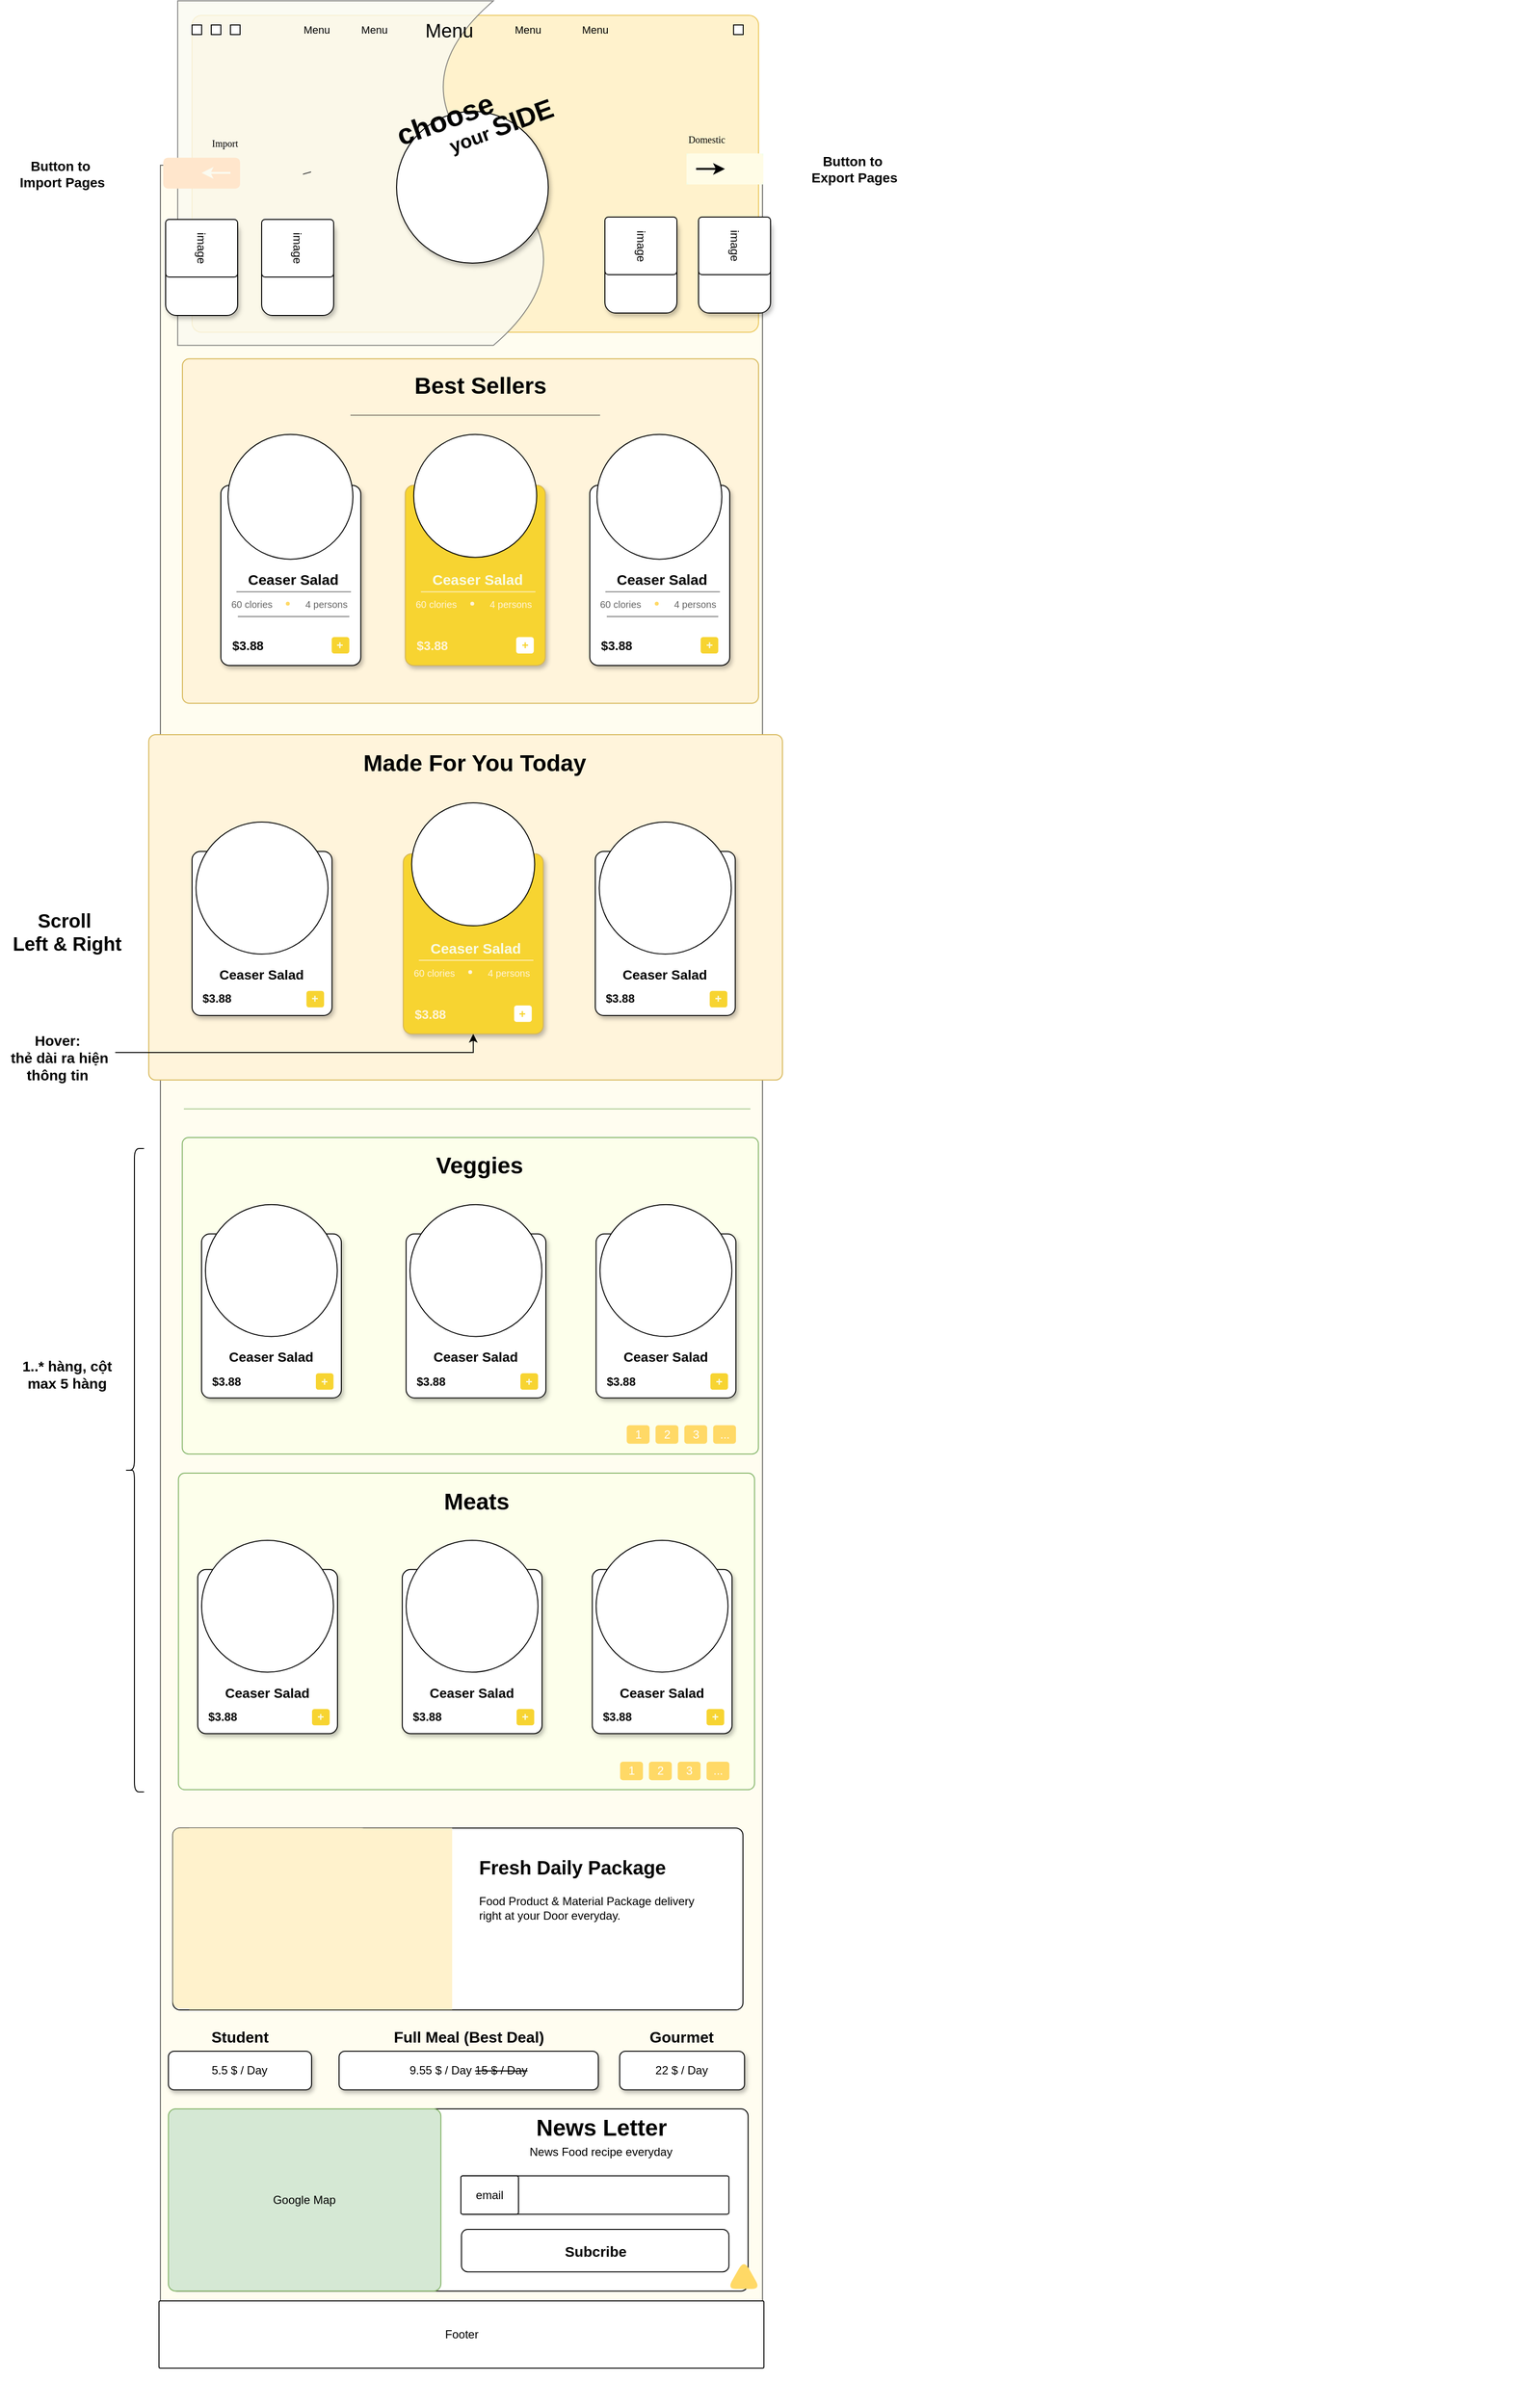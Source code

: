 <mxfile version="22.1.4" type="github">
  <diagram name="Page-1" id="lZ41zR5HjP0TfRQfjL5y">
    <mxGraphModel dx="2294" dy="1262" grid="1" gridSize="10" guides="1" tooltips="1" connect="1" arrows="1" fold="1" page="1" pageScale="1" pageWidth="3300" pageHeight="4681" math="0" shadow="0">
      <root>
        <mxCell id="0" />
        <mxCell id="1" parent="0" />
        <mxCell id="ICvIBJ2ppwg0zYVXPCJr-219" value="" style="group;fillColor=default;fontSize=16;" vertex="1" connectable="0" parent="1">
          <mxGeometry x="222.5" y="40" width="1420.52" height="2500" as="geometry" />
        </mxCell>
        <mxCell id="ICvIBJ2ppwg0zYVXPCJr-346" value="" style="group" vertex="1" connectable="0" parent="ICvIBJ2ppwg0zYVXPCJr-219">
          <mxGeometry x="-13.35" y="19.71" width="1433.87" height="2450" as="geometry" />
        </mxCell>
        <mxCell id="ICvIBJ2ppwg0zYVXPCJr-3" value="" style="rounded=0;whiteSpace=wrap;html=1;rotation=90;fillColor=#FFFCE6;movable=1;resizable=1;rotatable=1;deletable=1;editable=1;locked=0;connectable=1;opacity=60;" vertex="1" parent="ICvIBJ2ppwg0zYVXPCJr-346">
          <mxGeometry x="-790.97" y="945.22" width="2224.84" height="627.08" as="geometry" />
        </mxCell>
        <mxCell id="ICvIBJ2ppwg0zYVXPCJr-373" value="" style="group" vertex="1" connectable="0" parent="ICvIBJ2ppwg0zYVXPCJr-346">
          <mxGeometry x="486.22" y="1388.359" width="113.78" height="19.265" as="geometry" />
        </mxCell>
        <mxCell id="ICvIBJ2ppwg0zYVXPCJr-383" value="" style="group" vertex="1" connectable="0" parent="ICvIBJ2ppwg0zYVXPCJr-346">
          <mxGeometry x="16.22" y="1468.385" width="610.47" height="369.521" as="geometry" />
        </mxCell>
        <mxCell id="ICvIBJ2ppwg0zYVXPCJr-345" value="" style="group" vertex="1" connectable="0" parent="ICvIBJ2ppwg0zYVXPCJr-383">
          <mxGeometry width="610.47" height="369.521" as="geometry" />
        </mxCell>
        <mxCell id="ICvIBJ2ppwg0zYVXPCJr-361" value="" style="group" vertex="1" connectable="0" parent="ICvIBJ2ppwg0zYVXPCJr-345">
          <mxGeometry x="10.47" width="600" height="369.521" as="geometry" />
        </mxCell>
        <mxCell id="ICvIBJ2ppwg0zYVXPCJr-362" value="" style="group" vertex="1" connectable="0" parent="ICvIBJ2ppwg0zYVXPCJr-361">
          <mxGeometry width="600" height="369.521" as="geometry" />
        </mxCell>
        <mxCell id="ICvIBJ2ppwg0zYVXPCJr-319" value="" style="rounded=1;whiteSpace=wrap;html=1;arcSize=2;fillColor=#FDFFEB;strokeColor=#82b366;movable=1;resizable=1;rotatable=1;deletable=1;editable=1;locked=0;connectable=1;" vertex="1" parent="ICvIBJ2ppwg0zYVXPCJr-362">
          <mxGeometry y="39.948" width="600" height="329.572" as="geometry" />
        </mxCell>
        <mxCell id="ICvIBJ2ppwg0zYVXPCJr-322" value="" style="group" vertex="1" connectable="0" parent="ICvIBJ2ppwg0zYVXPCJr-362">
          <mxGeometry x="19.995" y="109.857" width="556.66" height="201.234" as="geometry" />
        </mxCell>
        <mxCell id="ICvIBJ2ppwg0zYVXPCJr-323" value="" style="group" vertex="1" connectable="0" parent="ICvIBJ2ppwg0zYVXPCJr-322">
          <mxGeometry x="213.02" width="145.76" height="201.234" as="geometry" />
        </mxCell>
        <mxCell id="ICvIBJ2ppwg0zYVXPCJr-324" value="" style="group" vertex="1" connectable="0" parent="ICvIBJ2ppwg0zYVXPCJr-323">
          <mxGeometry width="145.76" height="201.234" as="geometry" />
        </mxCell>
        <mxCell id="ICvIBJ2ppwg0zYVXPCJr-325" value="" style="rounded=1;whiteSpace=wrap;html=1;rotation=90;arcSize=6;shadow=1;" vertex="1" parent="ICvIBJ2ppwg0zYVXPCJr-324">
          <mxGeometry x="-12.565" y="43.114" width="170.89" height="145.571" as="geometry" />
        </mxCell>
        <mxCell id="ICvIBJ2ppwg0zYVXPCJr-326" value="&lt;div style=&quot;font-size: 14px;&quot;&gt;Ceaser Salad&lt;br style=&quot;font-size: 14px;&quot;&gt;&lt;/div&gt;" style="text;html=1;strokeColor=none;fillColor=none;align=center;verticalAlign=middle;whiteSpace=wrap;rounded=0;fontSize=14;fontStyle=1" vertex="1" parent="ICvIBJ2ppwg0zYVXPCJr-324">
          <mxGeometry x="13.221" y="145.747" width="119.325" height="25.63" as="geometry" />
        </mxCell>
        <mxCell id="ICvIBJ2ppwg0zYVXPCJr-327" value="$3.88" style="text;html=1;strokeColor=none;fillColor=none;align=left;verticalAlign=middle;whiteSpace=wrap;rounded=0;fontSize=12;fontStyle=1" vertex="1" parent="ICvIBJ2ppwg0zYVXPCJr-324">
          <mxGeometry x="8.785" y="171.378" width="39.27" height="25.627" as="geometry" />
        </mxCell>
        <mxCell id="ICvIBJ2ppwg0zYVXPCJr-328" value="&lt;b style=&quot;font-size: 12px;&quot;&gt;+&lt;/b&gt;" style="rounded=1;whiteSpace=wrap;html=1;fontColor=#F9FBE7;fillColor=#F7D431;verticalAlign=middle;fontSize=12;strokeColor=none;" vertex="1" parent="ICvIBJ2ppwg0zYVXPCJr-324">
          <mxGeometry x="119.152" y="175.649" width="18.352" height="17.086" as="geometry" />
        </mxCell>
        <mxCell id="ICvIBJ2ppwg0zYVXPCJr-329" value="" style="ellipse;whiteSpace=wrap;html=1;aspect=fixed;shadow=0;" vertex="1" parent="ICvIBJ2ppwg0zYVXPCJr-324">
          <mxGeometry x="4.135" width="137.322" height="137.322" as="geometry" />
        </mxCell>
        <mxCell id="ICvIBJ2ppwg0zYVXPCJr-330" value="" style="group" vertex="1" connectable="0" parent="ICvIBJ2ppwg0zYVXPCJr-322">
          <mxGeometry width="145.76" height="201.234" as="geometry" />
        </mxCell>
        <mxCell id="ICvIBJ2ppwg0zYVXPCJr-331" value="" style="group" vertex="1" connectable="0" parent="ICvIBJ2ppwg0zYVXPCJr-330">
          <mxGeometry width="145.76" height="201.234" as="geometry" />
        </mxCell>
        <mxCell id="ICvIBJ2ppwg0zYVXPCJr-332" value="" style="rounded=1;whiteSpace=wrap;html=1;rotation=90;arcSize=6;shadow=1;" vertex="1" parent="ICvIBJ2ppwg0zYVXPCJr-331">
          <mxGeometry x="-12.565" y="43.114" width="170.89" height="145.571" as="geometry" />
        </mxCell>
        <mxCell id="ICvIBJ2ppwg0zYVXPCJr-333" value="&lt;div style=&quot;font-size: 14px;&quot;&gt;Ceaser Salad&lt;br style=&quot;font-size: 14px;&quot;&gt;&lt;/div&gt;" style="text;html=1;strokeColor=none;fillColor=none;align=center;verticalAlign=middle;whiteSpace=wrap;rounded=0;fontSize=14;fontStyle=1" vertex="1" parent="ICvIBJ2ppwg0zYVXPCJr-331">
          <mxGeometry x="13.221" y="145.747" width="119.325" height="25.63" as="geometry" />
        </mxCell>
        <mxCell id="ICvIBJ2ppwg0zYVXPCJr-334" value="$3.88" style="text;html=1;strokeColor=none;fillColor=none;align=left;verticalAlign=middle;whiteSpace=wrap;rounded=0;fontSize=12;fontStyle=1" vertex="1" parent="ICvIBJ2ppwg0zYVXPCJr-331">
          <mxGeometry x="8.785" y="171.378" width="39.27" height="25.627" as="geometry" />
        </mxCell>
        <mxCell id="ICvIBJ2ppwg0zYVXPCJr-335" value="&lt;b style=&quot;font-size: 12px;&quot;&gt;+&lt;/b&gt;" style="rounded=1;whiteSpace=wrap;html=1;fontColor=#F9FBE7;fillColor=#F7D431;verticalAlign=middle;fontSize=12;strokeColor=none;" vertex="1" parent="ICvIBJ2ppwg0zYVXPCJr-331">
          <mxGeometry x="119.152" y="175.649" width="18.352" height="17.086" as="geometry" />
        </mxCell>
        <mxCell id="ICvIBJ2ppwg0zYVXPCJr-336" value="" style="ellipse;whiteSpace=wrap;html=1;aspect=fixed;shadow=0;" vertex="1" parent="ICvIBJ2ppwg0zYVXPCJr-331">
          <mxGeometry x="4.135" width="137.322" height="137.322" as="geometry" />
        </mxCell>
        <mxCell id="ICvIBJ2ppwg0zYVXPCJr-337" value="" style="group" vertex="1" connectable="0" parent="ICvIBJ2ppwg0zYVXPCJr-322">
          <mxGeometry x="410.9" width="145.76" height="201.234" as="geometry" />
        </mxCell>
        <mxCell id="ICvIBJ2ppwg0zYVXPCJr-338" value="" style="group" vertex="1" connectable="0" parent="ICvIBJ2ppwg0zYVXPCJr-337">
          <mxGeometry width="145.76" height="201.234" as="geometry" />
        </mxCell>
        <mxCell id="ICvIBJ2ppwg0zYVXPCJr-339" value="" style="rounded=1;whiteSpace=wrap;html=1;rotation=90;arcSize=6;shadow=1;" vertex="1" parent="ICvIBJ2ppwg0zYVXPCJr-338">
          <mxGeometry x="-12.565" y="43.114" width="170.89" height="145.571" as="geometry" />
        </mxCell>
        <mxCell id="ICvIBJ2ppwg0zYVXPCJr-340" value="&lt;div style=&quot;font-size: 14px;&quot;&gt;Ceaser Salad&lt;br style=&quot;font-size: 14px;&quot;&gt;&lt;/div&gt;" style="text;html=1;strokeColor=none;fillColor=none;align=center;verticalAlign=middle;whiteSpace=wrap;rounded=0;fontSize=14;fontStyle=1" vertex="1" parent="ICvIBJ2ppwg0zYVXPCJr-338">
          <mxGeometry x="13.221" y="145.747" width="119.325" height="25.63" as="geometry" />
        </mxCell>
        <mxCell id="ICvIBJ2ppwg0zYVXPCJr-341" value="$3.88" style="text;html=1;strokeColor=none;fillColor=none;align=left;verticalAlign=middle;whiteSpace=wrap;rounded=0;fontSize=12;fontStyle=1" vertex="1" parent="ICvIBJ2ppwg0zYVXPCJr-338">
          <mxGeometry x="8.785" y="171.378" width="39.27" height="25.627" as="geometry" />
        </mxCell>
        <mxCell id="ICvIBJ2ppwg0zYVXPCJr-342" value="&lt;b style=&quot;font-size: 12px;&quot;&gt;+&lt;/b&gt;" style="rounded=1;whiteSpace=wrap;html=1;fontColor=#F9FBE7;fillColor=#F7D431;verticalAlign=middle;fontSize=12;strokeColor=none;" vertex="1" parent="ICvIBJ2ppwg0zYVXPCJr-338">
          <mxGeometry x="119.152" y="175.649" width="18.352" height="17.086" as="geometry" />
        </mxCell>
        <mxCell id="ICvIBJ2ppwg0zYVXPCJr-343" value="" style="ellipse;whiteSpace=wrap;html=1;aspect=fixed;shadow=0;" vertex="1" parent="ICvIBJ2ppwg0zYVXPCJr-338">
          <mxGeometry x="4.135" width="137.322" height="137.322" as="geometry" />
        </mxCell>
        <mxCell id="ICvIBJ2ppwg0zYVXPCJr-321" value="Meats" style="text;strokeColor=none;fillColor=none;html=1;fontSize=24;fontStyle=1;verticalAlign=middle;align=center;" vertex="1" parent="ICvIBJ2ppwg0zYVXPCJr-362">
          <mxGeometry x="259.99" y="49.935" width="100" height="39.948" as="geometry" />
        </mxCell>
        <mxCell id="ICvIBJ2ppwg0zYVXPCJr-376" value="" style="group" vertex="1" connectable="0" parent="ICvIBJ2ppwg0zYVXPCJr-383">
          <mxGeometry x="470.47" y="340.398" width="113.78" height="19.265" as="geometry" />
        </mxCell>
        <mxCell id="ICvIBJ2ppwg0zYVXPCJr-377" value="1" style="rounded=1;whiteSpace=wrap;html=1;fillColor=#FFD966;strokeColor=none;fontColor=#FFFFFF;" vertex="1" parent="ICvIBJ2ppwg0zYVXPCJr-376">
          <mxGeometry width="23.78" height="19.265" as="geometry" />
        </mxCell>
        <mxCell id="ICvIBJ2ppwg0zYVXPCJr-378" value="2" style="rounded=1;whiteSpace=wrap;html=1;fillColor=#FFD966;strokeColor=none;fontColor=#FFFFFF;" vertex="1" parent="ICvIBJ2ppwg0zYVXPCJr-376">
          <mxGeometry x="30" width="23.78" height="19.265" as="geometry" />
        </mxCell>
        <mxCell id="ICvIBJ2ppwg0zYVXPCJr-379" value="3" style="rounded=1;whiteSpace=wrap;html=1;fillColor=#FFD966;strokeColor=none;fontColor=#FFFFFF;" vertex="1" parent="ICvIBJ2ppwg0zYVXPCJr-376">
          <mxGeometry x="60" width="23.78" height="19.265" as="geometry" />
        </mxCell>
        <mxCell id="ICvIBJ2ppwg0zYVXPCJr-380" value="..." style="rounded=1;whiteSpace=wrap;html=1;fillColor=#FFD966;strokeColor=none;fontColor=#FFFFFF;" vertex="1" parent="ICvIBJ2ppwg0zYVXPCJr-376">
          <mxGeometry x="90" width="23.78" height="19.265" as="geometry" />
        </mxCell>
        <mxCell id="ICvIBJ2ppwg0zYVXPCJr-348" value="" style="endArrow=none;html=1;rounded=0;opacity=70;strokeColor=#82B366;" edge="1" parent="ICvIBJ2ppwg0zYVXPCJr-346">
          <mxGeometry width="50" height="50" relative="1" as="geometry">
            <mxPoint x="32.39" y="1129.045" as="sourcePoint" />
            <mxPoint x="622.39" y="1129.045" as="targetPoint" />
          </mxGeometry>
        </mxCell>
        <mxCell id="ICvIBJ2ppwg0zYVXPCJr-347" value="" style="group" vertex="1" connectable="0" parent="ICvIBJ2ppwg0zYVXPCJr-346">
          <mxGeometry x="20.82" y="1158.787" width="609.87" height="349.547" as="geometry" />
        </mxCell>
        <mxCell id="ICvIBJ2ppwg0zYVXPCJr-282" value="" style="rounded=1;whiteSpace=wrap;html=1;arcSize=2;fillColor=#FDFFEB;strokeColor=#82b366;movable=1;resizable=1;rotatable=1;deletable=1;editable=1;locked=0;connectable=1;" vertex="1" parent="ICvIBJ2ppwg0zYVXPCJr-347">
          <mxGeometry x="9.87" width="600" height="329.572" as="geometry" />
        </mxCell>
        <mxCell id="ICvIBJ2ppwg0zYVXPCJr-283" value="" style="group" vertex="1" connectable="0" parent="ICvIBJ2ppwg0zYVXPCJr-347">
          <mxGeometry x="29.865" y="69.909" width="556.66" height="201.234" as="geometry" />
        </mxCell>
        <mxCell id="ICvIBJ2ppwg0zYVXPCJr-266" value="" style="group" vertex="1" connectable="0" parent="ICvIBJ2ppwg0zYVXPCJr-283">
          <mxGeometry x="213.02" width="145.76" height="201.234" as="geometry" />
        </mxCell>
        <mxCell id="ICvIBJ2ppwg0zYVXPCJr-267" value="" style="group" vertex="1" connectable="0" parent="ICvIBJ2ppwg0zYVXPCJr-266">
          <mxGeometry width="145.76" height="201.234" as="geometry" />
        </mxCell>
        <mxCell id="ICvIBJ2ppwg0zYVXPCJr-268" value="" style="rounded=1;whiteSpace=wrap;html=1;rotation=90;arcSize=6;shadow=1;" vertex="1" parent="ICvIBJ2ppwg0zYVXPCJr-267">
          <mxGeometry x="-12.565" y="43.114" width="170.89" height="145.571" as="geometry" />
        </mxCell>
        <mxCell id="ICvIBJ2ppwg0zYVXPCJr-269" value="&lt;div style=&quot;font-size: 14px;&quot;&gt;Ceaser Salad&lt;br style=&quot;font-size: 14px;&quot;&gt;&lt;/div&gt;" style="text;html=1;strokeColor=none;fillColor=none;align=center;verticalAlign=middle;whiteSpace=wrap;rounded=0;fontSize=14;fontStyle=1" vertex="1" parent="ICvIBJ2ppwg0zYVXPCJr-267">
          <mxGeometry x="13.221" y="145.747" width="119.325" height="25.63" as="geometry" />
        </mxCell>
        <mxCell id="ICvIBJ2ppwg0zYVXPCJr-270" value="$3.88" style="text;html=1;strokeColor=none;fillColor=none;align=left;verticalAlign=middle;whiteSpace=wrap;rounded=0;fontSize=12;fontStyle=1" vertex="1" parent="ICvIBJ2ppwg0zYVXPCJr-267">
          <mxGeometry x="8.785" y="171.378" width="39.27" height="25.627" as="geometry" />
        </mxCell>
        <mxCell id="ICvIBJ2ppwg0zYVXPCJr-271" value="&lt;b style=&quot;font-size: 12px;&quot;&gt;+&lt;/b&gt;" style="rounded=1;whiteSpace=wrap;html=1;fontColor=#F9FBE7;fillColor=#F7D431;verticalAlign=middle;fontSize=12;strokeColor=none;" vertex="1" parent="ICvIBJ2ppwg0zYVXPCJr-267">
          <mxGeometry x="119.152" y="175.649" width="18.352" height="17.086" as="geometry" />
        </mxCell>
        <mxCell id="ICvIBJ2ppwg0zYVXPCJr-272" value="" style="ellipse;whiteSpace=wrap;html=1;aspect=fixed;shadow=0;" vertex="1" parent="ICvIBJ2ppwg0zYVXPCJr-267">
          <mxGeometry x="4.135" width="137.322" height="137.322" as="geometry" />
        </mxCell>
        <mxCell id="ICvIBJ2ppwg0zYVXPCJr-259" value="" style="group" vertex="1" connectable="0" parent="ICvIBJ2ppwg0zYVXPCJr-283">
          <mxGeometry width="145.76" height="201.234" as="geometry" />
        </mxCell>
        <mxCell id="ICvIBJ2ppwg0zYVXPCJr-260" value="" style="group" vertex="1" connectable="0" parent="ICvIBJ2ppwg0zYVXPCJr-259">
          <mxGeometry width="145.76" height="201.234" as="geometry" />
        </mxCell>
        <mxCell id="ICvIBJ2ppwg0zYVXPCJr-261" value="" style="rounded=1;whiteSpace=wrap;html=1;rotation=90;arcSize=6;shadow=1;" vertex="1" parent="ICvIBJ2ppwg0zYVXPCJr-260">
          <mxGeometry x="-12.565" y="43.114" width="170.89" height="145.571" as="geometry" />
        </mxCell>
        <mxCell id="ICvIBJ2ppwg0zYVXPCJr-262" value="&lt;div style=&quot;font-size: 14px;&quot;&gt;Ceaser Salad&lt;br style=&quot;font-size: 14px;&quot;&gt;&lt;/div&gt;" style="text;html=1;strokeColor=none;fillColor=none;align=center;verticalAlign=middle;whiteSpace=wrap;rounded=0;fontSize=14;fontStyle=1" vertex="1" parent="ICvIBJ2ppwg0zYVXPCJr-260">
          <mxGeometry x="13.221" y="145.747" width="119.325" height="25.63" as="geometry" />
        </mxCell>
        <mxCell id="ICvIBJ2ppwg0zYVXPCJr-263" value="$3.88" style="text;html=1;strokeColor=none;fillColor=none;align=left;verticalAlign=middle;whiteSpace=wrap;rounded=0;fontSize=12;fontStyle=1" vertex="1" parent="ICvIBJ2ppwg0zYVXPCJr-260">
          <mxGeometry x="8.785" y="171.378" width="39.27" height="25.627" as="geometry" />
        </mxCell>
        <mxCell id="ICvIBJ2ppwg0zYVXPCJr-264" value="&lt;b style=&quot;font-size: 12px;&quot;&gt;+&lt;/b&gt;" style="rounded=1;whiteSpace=wrap;html=1;fontColor=#F9FBE7;fillColor=#F7D431;verticalAlign=middle;fontSize=12;strokeColor=none;" vertex="1" parent="ICvIBJ2ppwg0zYVXPCJr-260">
          <mxGeometry x="119.152" y="175.649" width="18.352" height="17.086" as="geometry" />
        </mxCell>
        <mxCell id="ICvIBJ2ppwg0zYVXPCJr-265" value="" style="ellipse;whiteSpace=wrap;html=1;aspect=fixed;shadow=0;" vertex="1" parent="ICvIBJ2ppwg0zYVXPCJr-260">
          <mxGeometry x="4.135" width="137.322" height="137.322" as="geometry" />
        </mxCell>
        <mxCell id="ICvIBJ2ppwg0zYVXPCJr-273" value="" style="group" vertex="1" connectable="0" parent="ICvIBJ2ppwg0zYVXPCJr-283">
          <mxGeometry x="410.9" width="145.76" height="201.234" as="geometry" />
        </mxCell>
        <mxCell id="ICvIBJ2ppwg0zYVXPCJr-274" value="" style="group" vertex="1" connectable="0" parent="ICvIBJ2ppwg0zYVXPCJr-273">
          <mxGeometry width="145.76" height="201.234" as="geometry" />
        </mxCell>
        <mxCell id="ICvIBJ2ppwg0zYVXPCJr-275" value="" style="rounded=1;whiteSpace=wrap;html=1;rotation=90;arcSize=6;shadow=1;" vertex="1" parent="ICvIBJ2ppwg0zYVXPCJr-274">
          <mxGeometry x="-12.565" y="43.114" width="170.89" height="145.571" as="geometry" />
        </mxCell>
        <mxCell id="ICvIBJ2ppwg0zYVXPCJr-276" value="&lt;div style=&quot;font-size: 14px;&quot;&gt;Ceaser Salad&lt;br style=&quot;font-size: 14px;&quot;&gt;&lt;/div&gt;" style="text;html=1;strokeColor=none;fillColor=none;align=center;verticalAlign=middle;whiteSpace=wrap;rounded=0;fontSize=14;fontStyle=1" vertex="1" parent="ICvIBJ2ppwg0zYVXPCJr-274">
          <mxGeometry x="13.221" y="145.747" width="119.325" height="25.63" as="geometry" />
        </mxCell>
        <mxCell id="ICvIBJ2ppwg0zYVXPCJr-277" value="$3.88" style="text;html=1;strokeColor=none;fillColor=none;align=left;verticalAlign=middle;whiteSpace=wrap;rounded=0;fontSize=12;fontStyle=1" vertex="1" parent="ICvIBJ2ppwg0zYVXPCJr-274">
          <mxGeometry x="8.785" y="171.378" width="39.27" height="25.627" as="geometry" />
        </mxCell>
        <mxCell id="ICvIBJ2ppwg0zYVXPCJr-278" value="&lt;b style=&quot;font-size: 12px;&quot;&gt;+&lt;/b&gt;" style="rounded=1;whiteSpace=wrap;html=1;fontColor=#F9FBE7;fillColor=#F7D431;verticalAlign=middle;fontSize=12;strokeColor=none;" vertex="1" parent="ICvIBJ2ppwg0zYVXPCJr-274">
          <mxGeometry x="119.152" y="175.649" width="18.352" height="17.086" as="geometry" />
        </mxCell>
        <mxCell id="ICvIBJ2ppwg0zYVXPCJr-279" value="" style="ellipse;whiteSpace=wrap;html=1;aspect=fixed;shadow=0;" vertex="1" parent="ICvIBJ2ppwg0zYVXPCJr-274">
          <mxGeometry x="4.135" width="137.322" height="137.322" as="geometry" />
        </mxCell>
        <mxCell id="ICvIBJ2ppwg0zYVXPCJr-286" value="Veggies" style="text;strokeColor=none;fillColor=none;html=1;fontSize=24;fontStyle=1;verticalAlign=middle;align=center;" vertex="1" parent="ICvIBJ2ppwg0zYVXPCJr-347">
          <mxGeometry x="268.64" y="9.987" width="100" height="39.948" as="geometry" />
        </mxCell>
        <mxCell id="ICvIBJ2ppwg0zYVXPCJr-371" value="..." style="rounded=1;whiteSpace=wrap;html=1;fillColor=#FFD966;strokeColor=none;fontColor=#FFFFFF;" vertex="1" parent="ICvIBJ2ppwg0zYVXPCJr-347">
          <mxGeometry x="562.75" y="299.611" width="23.78" height="19.265" as="geometry" />
        </mxCell>
        <mxCell id="ICvIBJ2ppwg0zYVXPCJr-370" value="3" style="rounded=1;whiteSpace=wrap;html=1;fillColor=#FFD966;strokeColor=none;fontColor=#FFFFFF;" vertex="1" parent="ICvIBJ2ppwg0zYVXPCJr-347">
          <mxGeometry x="532.75" y="299.611" width="23.78" height="19.265" as="geometry" />
        </mxCell>
        <mxCell id="ICvIBJ2ppwg0zYVXPCJr-369" value="2" style="rounded=1;whiteSpace=wrap;html=1;fillColor=#FFD966;strokeColor=none;fontColor=#FFFFFF;" vertex="1" parent="ICvIBJ2ppwg0zYVXPCJr-347">
          <mxGeometry x="502.75" y="299.611" width="23.78" height="19.265" as="geometry" />
        </mxCell>
        <mxCell id="ICvIBJ2ppwg0zYVXPCJr-365" value="1" style="rounded=1;whiteSpace=wrap;html=1;fillColor=#FFD966;strokeColor=none;fontColor=#FFFFFF;" vertex="1" parent="ICvIBJ2ppwg0zYVXPCJr-347">
          <mxGeometry x="472.75" y="299.611" width="23.78" height="19.265" as="geometry" />
        </mxCell>
        <mxCell id="ICvIBJ2ppwg0zYVXPCJr-178" value="" style="rounded=1;whiteSpace=wrap;html=1;arcSize=2;fillColor=#FFF4DB;strokeColor=#D6B656;movable=1;resizable=1;rotatable=1;deletable=1;editable=1;locked=0;connectable=1;" vertex="1" parent="ICvIBJ2ppwg0zYVXPCJr-346">
          <mxGeometry x="-4.25" y="739.331" width="660" height="359.534" as="geometry" />
        </mxCell>
        <mxCell id="ICvIBJ2ppwg0zYVXPCJr-257" value="Made For You Today" style="text;strokeColor=none;fillColor=none;html=1;fontSize=24;fontStyle=1;verticalAlign=middle;align=center;movable=1;resizable=1;rotatable=1;deletable=1;editable=1;locked=0;connectable=1;" vertex="1" parent="ICvIBJ2ppwg0zYVXPCJr-346">
          <mxGeometry x="206.22" y="749.318" width="257.78" height="39.659" as="geometry" />
        </mxCell>
        <mxCell id="ICvIBJ2ppwg0zYVXPCJr-488" value="5.5 $ / Day" style="rounded=1;whiteSpace=wrap;html=1;shadow=1;" vertex="1" parent="ICvIBJ2ppwg0zYVXPCJr-346">
          <mxGeometry x="16.22" y="2110.29" width="149.15" height="40.29" as="geometry" />
        </mxCell>
        <mxCell id="ICvIBJ2ppwg0zYVXPCJr-489" value="9.55 $ / Day &lt;strike&gt;15 $ / Day&lt;/strike&gt;" style="rounded=1;whiteSpace=wrap;html=1;shadow=1;" vertex="1" parent="ICvIBJ2ppwg0zYVXPCJr-346">
          <mxGeometry x="194" y="2110.29" width="270" height="40.29" as="geometry" />
        </mxCell>
        <mxCell id="ICvIBJ2ppwg0zYVXPCJr-490" value="22 $ / Day" style="rounded=1;whiteSpace=wrap;html=1;shadow=1;" vertex="1" parent="ICvIBJ2ppwg0zYVXPCJr-346">
          <mxGeometry x="486.22" y="2110.29" width="130" height="40.29" as="geometry" />
        </mxCell>
        <mxCell id="ICvIBJ2ppwg0zYVXPCJr-494" value="&lt;b&gt;&lt;font style=&quot;font-size: 16px;&quot;&gt;Student&lt;/font&gt;&lt;/b&gt;" style="text;html=1;strokeColor=none;fillColor=none;align=center;verticalAlign=middle;whiteSpace=wrap;rounded=0;" vertex="1" parent="ICvIBJ2ppwg0zYVXPCJr-346">
          <mxGeometry x="60.79" y="2080.29" width="60" height="30" as="geometry" />
        </mxCell>
        <mxCell id="ICvIBJ2ppwg0zYVXPCJr-495" value="&lt;b style=&quot;font-size: 16px;&quot;&gt;Full Meal (Best Deal)&lt;br&gt;&lt;/b&gt;" style="text;html=1;strokeColor=none;fillColor=none;align=center;verticalAlign=middle;whiteSpace=wrap;rounded=0;fontSize=16;" vertex="1" parent="ICvIBJ2ppwg0zYVXPCJr-346">
          <mxGeometry x="244.43" y="2080.29" width="169.15" height="30" as="geometry" />
        </mxCell>
        <mxCell id="ICvIBJ2ppwg0zYVXPCJr-496" value="&lt;b&gt;Gourmet&lt;/b&gt;" style="text;html=1;strokeColor=none;fillColor=none;align=center;verticalAlign=middle;whiteSpace=wrap;rounded=0;fontSize=16;" vertex="1" parent="ICvIBJ2ppwg0zYVXPCJr-346">
          <mxGeometry x="521.22" y="2080.29" width="60" height="30" as="geometry" />
        </mxCell>
        <mxCell id="ICvIBJ2ppwg0zYVXPCJr-497" value="" style="rounded=1;whiteSpace=wrap;html=1;arcSize=4;" vertex="1" parent="ICvIBJ2ppwg0zYVXPCJr-346">
          <mxGeometry x="17.85" y="2170.29" width="602.15" height="189.71" as="geometry" />
        </mxCell>
        <mxCell id="ICvIBJ2ppwg0zYVXPCJr-408" value="" style="triangle;whiteSpace=wrap;html=1;rotation=-90;rounded=1;strokeColor=none;fillColor=#FFD966;" vertex="1" parent="ICvIBJ2ppwg0zYVXPCJr-346">
          <mxGeometry x="600.54" y="2325.488" width="30.15" height="34.515" as="geometry" />
        </mxCell>
        <mxCell id="ICvIBJ2ppwg0zYVXPCJr-498" value="" style="group" vertex="1" connectable="0" parent="ICvIBJ2ppwg0zYVXPCJr-346">
          <mxGeometry x="20.85" y="1877.854" width="593.78" height="189.464" as="geometry" />
        </mxCell>
        <mxCell id="ICvIBJ2ppwg0zYVXPCJr-409" value="" style="rounded=1;whiteSpace=wrap;html=1;arcSize=4;" vertex="1" parent="ICvIBJ2ppwg0zYVXPCJr-498">
          <mxGeometry width="593.78" height="189.464" as="geometry" />
        </mxCell>
        <mxCell id="ICvIBJ2ppwg0zYVXPCJr-484" value="" style="rounded=1;whiteSpace=wrap;html=1;arcSize=4;fillColor=#fff2cc;strokeColor=none;" vertex="1" parent="ICvIBJ2ppwg0zYVXPCJr-498">
          <mxGeometry width="203.78" height="188" as="geometry" />
        </mxCell>
        <mxCell id="ICvIBJ2ppwg0zYVXPCJr-499" value="" style="group" vertex="1" connectable="0" parent="ICvIBJ2ppwg0zYVXPCJr-498">
          <mxGeometry x="17.13" y="0.146" width="549.65" height="189" as="geometry" />
        </mxCell>
        <mxCell id="ICvIBJ2ppwg0zYVXPCJr-485" value="" style="rounded=0;whiteSpace=wrap;html=1;arcSize=4;fillColor=#fff2cc;strokeColor=none;" vertex="1" parent="ICvIBJ2ppwg0zYVXPCJr-499">
          <mxGeometry width="273.78" height="189" as="geometry" />
        </mxCell>
        <mxCell id="ICvIBJ2ppwg0zYVXPCJr-487" value="&lt;div align=&quot;left&quot;&gt;&lt;b&gt;&lt;font style=&quot;font-size: 20px;&quot;&gt;Fresh Daily Package &lt;/font&gt;&lt;/b&gt;&lt;/div&gt;&lt;h1&gt;&lt;/h1&gt;&lt;p&gt;Food Product &amp;amp; Material Package delivery right at your Door everyday.&lt;br&gt;&lt;/p&gt;" style="text;html=1;strokeColor=none;fillColor=none;spacing=2;spacingTop=-20;whiteSpace=wrap;overflow=hidden;rounded=0;verticalAlign=middle;" vertex="1" parent="ICvIBJ2ppwg0zYVXPCJr-499">
          <mxGeometry x="300" y="12.291" width="249.65" height="134.965" as="geometry" />
        </mxCell>
        <mxCell id="ICvIBJ2ppwg0zYVXPCJr-500" value="&lt;font color=&quot;#000000&quot;&gt;Google Map&lt;/font&gt;" style="rounded=1;whiteSpace=wrap;html=1;arcSize=4;fillColor=#d5e8d4;strokeColor=#82b366;fontColor=#FFF4DB;" vertex="1" parent="ICvIBJ2ppwg0zYVXPCJr-346">
          <mxGeometry x="16.22" y="2170.29" width="283.78" height="189.71" as="geometry" />
        </mxCell>
        <mxCell id="ICvIBJ2ppwg0zYVXPCJr-591" value="&lt;font style=&quot;font-size: 15px;&quot;&gt;&lt;b&gt;Subcribe&lt;/b&gt;&lt;/font&gt;" style="rounded=1;whiteSpace=wrap;html=1;" vertex="1" parent="ICvIBJ2ppwg0zYVXPCJr-346">
          <mxGeometry x="321.47" y="2295.78" width="278.53" height="44.22" as="geometry" />
        </mxCell>
        <mxCell id="ICvIBJ2ppwg0zYVXPCJr-592" value="" style="group" vertex="1" connectable="0" parent="ICvIBJ2ppwg0zYVXPCJr-346">
          <mxGeometry x="310" y="2240" width="290.54" height="40" as="geometry" />
        </mxCell>
        <mxCell id="ICvIBJ2ppwg0zYVXPCJr-501" value="" style="rounded=1;whiteSpace=wrap;html=1;arcSize=5;" vertex="1" parent="ICvIBJ2ppwg0zYVXPCJr-592">
          <mxGeometry x="10.85" width="279.15" height="40" as="geometry" />
        </mxCell>
        <mxCell id="ICvIBJ2ppwg0zYVXPCJr-590" value="email" style="rounded=1;whiteSpace=wrap;html=1;arcSize=5;" vertex="1" parent="ICvIBJ2ppwg0zYVXPCJr-592">
          <mxGeometry x="10.85" width="60" height="40" as="geometry" />
        </mxCell>
        <mxCell id="ICvIBJ2ppwg0zYVXPCJr-593" value="News Letter" style="text;strokeColor=none;fillColor=none;html=1;fontSize=24;fontStyle=1;verticalAlign=middle;align=center;labelBackgroundColor=none;" vertex="1" parent="ICvIBJ2ppwg0zYVXPCJr-346">
          <mxGeometry x="376.89" y="2170.29" width="179.15" height="40" as="geometry" />
        </mxCell>
        <mxCell id="ICvIBJ2ppwg0zYVXPCJr-594" value="News Food recipe everyday" style="text;html=1;strokeColor=none;fillColor=none;align=center;verticalAlign=middle;whiteSpace=wrap;rounded=0;" vertex="1" parent="ICvIBJ2ppwg0zYVXPCJr-346">
          <mxGeometry x="383.39" y="2200.29" width="166.15" height="30" as="geometry" />
        </mxCell>
        <mxCell id="ICvIBJ2ppwg0zYVXPCJr-357" value="&lt;div&gt;&lt;b&gt;&lt;font style=&quot;font-size: 14px;&quot;&gt;Button to&amp;nbsp;&lt;/font&gt;&lt;/b&gt;&lt;/div&gt;&lt;div&gt;&lt;b&gt;&lt;font style=&quot;font-size: 14px;&quot;&gt;Export Pages&lt;/font&gt;&lt;/b&gt;&lt;/div&gt;" style="text;html=1;strokeColor=none;fillColor=none;align=center;verticalAlign=middle;whiteSpace=wrap;rounded=0;" vertex="1" parent="ICvIBJ2ppwg0zYVXPCJr-219">
          <mxGeometry x="652.87" y="155" width="130" height="30" as="geometry" />
        </mxCell>
        <mxCell id="ICvIBJ2ppwg0zYVXPCJr-217" value="Footer" style="rounded=1;whiteSpace=wrap;html=1;arcSize=2;movable=1;resizable=1;rotatable=1;deletable=1;editable=1;locked=0;connectable=1;" vertex="1" parent="ICvIBJ2ppwg0zYVXPCJr-219">
          <mxGeometry x="-6.9" y="2390" width="630" height="70" as="geometry" />
        </mxCell>
        <mxCell id="ICvIBJ2ppwg0zYVXPCJr-117" value="" style="rounded=1;whiteSpace=wrap;html=1;arcSize=2;fillColor=#FFF4DB;strokeColor=#D6B656;movable=1;resizable=1;rotatable=1;deletable=1;editable=1;locked=0;connectable=1;" vertex="1" parent="1">
          <mxGeometry x="240" y="407.68" width="600" height="358.65" as="geometry" />
        </mxCell>
        <mxCell id="ICvIBJ2ppwg0zYVXPCJr-5" value="" style="rounded=1;whiteSpace=wrap;html=1;fillColor=#FFF2CC;strokeColor=#EBC85E;imageHeight=24;arcSize=3;" vertex="1" parent="1">
          <mxGeometry x="250" y="50" width="590" height="330" as="geometry" />
        </mxCell>
        <mxCell id="ICvIBJ2ppwg0zYVXPCJr-7" value="\" style="shape=document;whiteSpace=wrap;html=1;boundedLbl=1;rotation=-90;perimeterSpacing=30;fillColor=#FBFBF1;fontColor=#333333;strokeColor=#666666;opacity=80;" vertex="1" parent="1">
          <mxGeometry x="249.05" y="20.84" width="358.84" height="386.84" as="geometry" />
        </mxCell>
        <mxCell id="ICvIBJ2ppwg0zYVXPCJr-31" value="" style="group;rotation=-180;arcSize=0;absoluteArcSize=1;fillColor=#F2FFE9;container=0;" vertex="1" connectable="0" parent="1">
          <mxGeometry x="765" y="193.93" width="80" height="32.13" as="geometry" />
        </mxCell>
        <mxCell id="ICvIBJ2ppwg0zYVXPCJr-32" value="" style="rounded=1;whiteSpace=wrap;html=1;fillColor=#FFFCE6;strokeColor=none;rotation=-180;arcSize=12;fontColor=#333333;" vertex="1" parent="1">
          <mxGeometry x="765" y="193.93" width="80" height="32.13" as="geometry" />
        </mxCell>
        <mxCell id="ICvIBJ2ppwg0zYVXPCJr-33" value="" style="endArrow=classic;html=1;rounded=0;strokeColor=#000000;strokeWidth=2;" edge="1" parent="1">
          <mxGeometry width="50" height="50" relative="1" as="geometry">
            <mxPoint x="785" y="209.93" as="sourcePoint" />
            <mxPoint x="805" y="209.93" as="targetPoint" />
            <Array as="points">
              <mxPoint x="775" y="209.93" />
            </Array>
          </mxGeometry>
        </mxCell>
        <mxCell id="ICvIBJ2ppwg0zYVXPCJr-4" value="" style="ellipse;whiteSpace=wrap;html=1;aspect=fixed;shadow=1;" vertex="1" parent="1">
          <mxGeometry x="463.01" y="150" width="158" height="158" as="geometry" />
        </mxCell>
        <mxCell id="ICvIBJ2ppwg0zYVXPCJr-13" value="" style="group;fontSize=19;rotation=-15;" vertex="1" connectable="0" parent="1">
          <mxGeometry x="453.75" y="130" width="176.52" height="61.25" as="geometry" />
        </mxCell>
        <mxCell id="ICvIBJ2ppwg0zYVXPCJr-11" value="&lt;font style=&quot;font-size: 20px;&quot;&gt;your &lt;/font&gt;SIDE" style="text;strokeColor=none;fillColor=none;html=1;fontSize=28;fontStyle=1;verticalAlign=middle;align=center;rotation=-20;" vertex="1" parent="ICvIBJ2ppwg0zYVXPCJr-13">
          <mxGeometry x="57" y="17" width="120" height="36" as="geometry" />
        </mxCell>
        <mxCell id="ICvIBJ2ppwg0zYVXPCJr-9" value="&lt;div style=&quot;font-size: 30px;&quot;&gt;choose&lt;br style=&quot;font-size: 30px;&quot;&gt;&lt;/div&gt;" style="text;strokeColor=none;fillColor=none;html=1;fontSize=30;fontStyle=1;verticalAlign=middle;align=center;rotation=-20;" vertex="1" parent="ICvIBJ2ppwg0zYVXPCJr-13">
          <mxGeometry x="-1" y="8" width="120" height="40" as="geometry" />
        </mxCell>
        <mxCell id="ICvIBJ2ppwg0zYVXPCJr-78" value="" style="group" vertex="1" connectable="0" parent="1">
          <mxGeometry x="322.5" y="262.5" width="75" height="100" as="geometry" />
        </mxCell>
        <mxCell id="ICvIBJ2ppwg0zYVXPCJr-39" value="" style="rounded=1;whiteSpace=wrap;html=1;rotation=90;shadow=1;" vertex="1" parent="ICvIBJ2ppwg0zYVXPCJr-78">
          <mxGeometry x="-12.5" y="12.5" width="100" height="75" as="geometry" />
        </mxCell>
        <mxCell id="ICvIBJ2ppwg0zYVXPCJr-40" value="&lt;div&gt;image&lt;/div&gt;" style="rounded=1;whiteSpace=wrap;html=1;rotation=90;arcSize=6;" vertex="1" parent="ICvIBJ2ppwg0zYVXPCJr-78">
          <mxGeometry x="7.5" y="-7.5" width="60" height="75" as="geometry" />
        </mxCell>
        <mxCell id="ICvIBJ2ppwg0zYVXPCJr-79" value="" style="group" vertex="1" connectable="0" parent="1">
          <mxGeometry x="222.5" y="262.5" width="75" height="100" as="geometry" />
        </mxCell>
        <mxCell id="ICvIBJ2ppwg0zYVXPCJr-34" value="" style="rounded=1;whiteSpace=wrap;html=1;rotation=90;shadow=1;" vertex="1" parent="ICvIBJ2ppwg0zYVXPCJr-79">
          <mxGeometry x="-12.5" y="12.5" width="100" height="75" as="geometry" />
        </mxCell>
        <mxCell id="ICvIBJ2ppwg0zYVXPCJr-38" value="&lt;div&gt;image&lt;/div&gt;" style="rounded=1;whiteSpace=wrap;html=1;rotation=90;arcSize=6;" vertex="1" parent="ICvIBJ2ppwg0zYVXPCJr-79">
          <mxGeometry x="7.5" y="-7.5" width="60" height="75" as="geometry" />
        </mxCell>
        <mxCell id="ICvIBJ2ppwg0zYVXPCJr-80" value="" style="group" vertex="1" connectable="0" parent="1">
          <mxGeometry x="790" y="260" width="75" height="100" as="geometry" />
        </mxCell>
        <mxCell id="ICvIBJ2ppwg0zYVXPCJr-46" value="" style="rounded=1;whiteSpace=wrap;html=1;rotation=90;shadow=1;" vertex="1" parent="ICvIBJ2ppwg0zYVXPCJr-80">
          <mxGeometry x="-25" y="12.5" width="100" height="75" as="geometry" />
        </mxCell>
        <mxCell id="ICvIBJ2ppwg0zYVXPCJr-47" value="&lt;div&gt;image&lt;/div&gt;" style="rounded=1;whiteSpace=wrap;html=1;rotation=90;arcSize=6;" vertex="1" parent="ICvIBJ2ppwg0zYVXPCJr-80">
          <mxGeometry x="-5" y="-7.5" width="60" height="75" as="geometry" />
        </mxCell>
        <mxCell id="ICvIBJ2ppwg0zYVXPCJr-81" value="" style="group" vertex="1" connectable="0" parent="1">
          <mxGeometry x="680" y="260" width="75" height="100" as="geometry" />
        </mxCell>
        <mxCell id="ICvIBJ2ppwg0zYVXPCJr-49" value="" style="rounded=1;whiteSpace=wrap;html=1;rotation=90;shadow=1;" vertex="1" parent="ICvIBJ2ppwg0zYVXPCJr-81">
          <mxGeometry x="-12.5" y="12.5" width="100" height="75" as="geometry" />
        </mxCell>
        <mxCell id="ICvIBJ2ppwg0zYVXPCJr-50" value="&lt;div&gt;image&lt;/div&gt;" style="rounded=1;whiteSpace=wrap;html=1;rotation=90;arcSize=6;" vertex="1" parent="ICvIBJ2ppwg0zYVXPCJr-81">
          <mxGeometry x="7.5" y="-7.5" width="60" height="75" as="geometry" />
        </mxCell>
        <mxCell id="ICvIBJ2ppwg0zYVXPCJr-175" value="" style="group" vertex="1" connectable="0" parent="1">
          <mxGeometry x="415" y="416.33" width="260" height="50" as="geometry" />
        </mxCell>
        <mxCell id="ICvIBJ2ppwg0zYVXPCJr-54" value="Best Sellers" style="text;strokeColor=none;fillColor=none;html=1;fontSize=24;fontStyle=1;verticalAlign=middle;align=center;" vertex="1" parent="ICvIBJ2ppwg0zYVXPCJr-175">
          <mxGeometry x="85" width="100" height="40" as="geometry" />
        </mxCell>
        <mxCell id="ICvIBJ2ppwg0zYVXPCJr-55" value="" style="endArrow=none;html=1;rounded=0;opacity=50;" edge="1" parent="ICvIBJ2ppwg0zYVXPCJr-175">
          <mxGeometry width="50" height="50" relative="1" as="geometry">
            <mxPoint y="50" as="sourcePoint" />
            <mxPoint x="260" y="50" as="targetPoint" />
          </mxGeometry>
        </mxCell>
        <mxCell id="ICvIBJ2ppwg0zYVXPCJr-160" value="" style="endArrow=none;html=1;rounded=0;exitX=1;exitY=1;exitDx=0;exitDy=0;opacity=80;textOpacity=60;strokeColor=#FFF4DB;" edge="1" parent="1" source="ICvIBJ2ppwg0zYVXPCJr-157">
          <mxGeometry width="50" height="50" relative="1" as="geometry">
            <mxPoint x="591.211" y="676.158" as="sourcePoint" />
            <mxPoint x="480.475" y="675.97" as="targetPoint" />
          </mxGeometry>
        </mxCell>
        <mxCell id="ICvIBJ2ppwg0zYVXPCJr-184" value="" style="group" vertex="1" connectable="0" parent="1">
          <mxGeometry x="279.995" y="486.33" width="145.765" height="240.645" as="geometry" />
        </mxCell>
        <mxCell id="ICvIBJ2ppwg0zYVXPCJr-119" value="" style="rounded=1;whiteSpace=wrap;html=1;rotation=90;arcSize=6;shadow=1;" vertex="1" parent="ICvIBJ2ppwg0zYVXPCJr-184">
          <mxGeometry x="-20.886" y="73.995" width="187.537" height="145.765" as="geometry" />
        </mxCell>
        <mxCell id="ICvIBJ2ppwg0zYVXPCJr-120" value="&lt;div style=&quot;font-size: 15px;&quot;&gt;Ceaser Salad&lt;br style=&quot;font-size: 15px;&quot;&gt;&lt;/div&gt;" style="text;html=1;strokeColor=none;fillColor=none;align=center;verticalAlign=middle;whiteSpace=wrap;rounded=0;fontSize=15;fontStyle=1" vertex="1" parent="ICvIBJ2ppwg0zYVXPCJr-184">
          <mxGeometry x="16.241" y="138.316" width="119.325" height="25.663" as="geometry" />
        </mxCell>
        <mxCell id="ICvIBJ2ppwg0zYVXPCJr-121" value="$3.88" style="text;html=1;strokeColor=none;fillColor=none;align=left;verticalAlign=middle;whiteSpace=wrap;rounded=0;fontSize=13;fontStyle=1" vertex="1" parent="ICvIBJ2ppwg0zYVXPCJr-184">
          <mxGeometry x="10.225" y="206.75" width="39.27" height="25.66" as="geometry" />
        </mxCell>
        <mxCell id="ICvIBJ2ppwg0zYVXPCJr-122" value="&lt;b style=&quot;font-size: 12px;&quot;&gt;+&lt;/b&gt;" style="rounded=1;whiteSpace=wrap;html=1;fontColor=#F9FBE7;fillColor=#F7D431;verticalAlign=middle;fontSize=12;strokeColor=none;" vertex="1" parent="ICvIBJ2ppwg0zYVXPCJr-184">
          <mxGeometry x="115.462" y="211.027" width="18.352" height="17.109" as="geometry" />
        </mxCell>
        <mxCell id="ICvIBJ2ppwg0zYVXPCJr-123" value="" style="ellipse;whiteSpace=wrap;html=1;aspect=fixed;shadow=0;" vertex="1" parent="ICvIBJ2ppwg0zYVXPCJr-184">
          <mxGeometry x="7.52" width="130" height="130" as="geometry" />
        </mxCell>
        <mxCell id="ICvIBJ2ppwg0zYVXPCJr-124" value="" style="group;opacity=70;" vertex="1" connectable="0" parent="ICvIBJ2ppwg0zYVXPCJr-184">
          <mxGeometry x="8.79" y="163.977" width="125.024" height="25.851" as="geometry" />
        </mxCell>
        <mxCell id="ICvIBJ2ppwg0zYVXPCJr-183" value="" style="group" vertex="1" connectable="0" parent="ICvIBJ2ppwg0zYVXPCJr-124">
          <mxGeometry width="125.024" height="25.663" as="geometry" />
        </mxCell>
        <mxCell id="ICvIBJ2ppwg0zYVXPCJr-125" value="" style="group" vertex="1" connectable="0" parent="ICvIBJ2ppwg0zYVXPCJr-183">
          <mxGeometry width="125.024" height="25.663" as="geometry" />
        </mxCell>
        <mxCell id="ICvIBJ2ppwg0zYVXPCJr-126" value="60 clories" style="text;html=1;strokeColor=none;fillColor=none;align=left;verticalAlign=middle;whiteSpace=wrap;rounded=0;fontSize=10;fontStyle=0;textOpacity=60;" vertex="1" parent="ICvIBJ2ppwg0zYVXPCJr-125">
          <mxGeometry width="50.01" height="25.663" as="geometry" />
        </mxCell>
        <mxCell id="ICvIBJ2ppwg0zYVXPCJr-127" value="&lt;div style=&quot;font-size: 10px;&quot;&gt;4 persons&lt;/div&gt;" style="text;html=1;strokeColor=none;fillColor=none;align=right;verticalAlign=middle;whiteSpace=wrap;rounded=0;fontSize=10;fontStyle=0;textOpacity=60;" vertex="1" parent="ICvIBJ2ppwg0zYVXPCJr-125">
          <mxGeometry x="75.015" width="50.01" height="25.663" as="geometry" />
        </mxCell>
        <mxCell id="ICvIBJ2ppwg0zYVXPCJr-128" value="" style="ellipse;whiteSpace=wrap;html=1;aspect=fixed;shadow=0;fillColor=#FFD966;strokeColor=none;" vertex="1" parent="ICvIBJ2ppwg0zYVXPCJr-125">
          <mxGeometry x="58.94" y="10.265" width="4.04" height="4.04" as="geometry" />
        </mxCell>
        <mxCell id="ICvIBJ2ppwg0zYVXPCJr-130" value="" style="endArrow=none;html=1;rounded=0;exitX=1;exitY=1;exitDx=0;exitDy=0;opacity=50;textOpacity=60;" edge="1" parent="ICvIBJ2ppwg0zYVXPCJr-183" source="ICvIBJ2ppwg0zYVXPCJr-127">
          <mxGeometry width="50" height="50" relative="1" as="geometry">
            <mxPoint x="119.666" y="25.851" as="sourcePoint" />
            <mxPoint x="8.93" y="25.663" as="targetPoint" />
          </mxGeometry>
        </mxCell>
        <mxCell id="ICvIBJ2ppwg0zYVXPCJr-129" value="" style="endArrow=none;html=1;rounded=0;exitX=1;exitY=1;exitDx=0;exitDy=0;opacity=50;textOpacity=60;entryX=0;entryY=1;entryDx=0;entryDy=0;" edge="1" parent="ICvIBJ2ppwg0zYVXPCJr-184" source="ICvIBJ2ppwg0zYVXPCJr-120" target="ICvIBJ2ppwg0zYVXPCJr-120">
          <mxGeometry width="50" height="50" relative="1" as="geometry">
            <mxPoint x="340.171" y="655.214" as="sourcePoint" />
            <mxPoint x="298.225" y="651.83" as="targetPoint" />
          </mxGeometry>
        </mxCell>
        <mxCell id="ICvIBJ2ppwg0zYVXPCJr-201" value="" style="group" vertex="1" connectable="0" parent="1">
          <mxGeometry x="664.235" y="486.33" width="145.765" height="240.645" as="geometry" />
        </mxCell>
        <mxCell id="ICvIBJ2ppwg0zYVXPCJr-202" value="" style="rounded=1;whiteSpace=wrap;html=1;rotation=90;arcSize=6;shadow=1;" vertex="1" parent="ICvIBJ2ppwg0zYVXPCJr-201">
          <mxGeometry x="-20.886" y="73.995" width="187.537" height="145.765" as="geometry" />
        </mxCell>
        <mxCell id="ICvIBJ2ppwg0zYVXPCJr-203" value="&lt;div style=&quot;font-size: 15px;&quot;&gt;Ceaser Salad&lt;br style=&quot;font-size: 15px;&quot;&gt;&lt;/div&gt;" style="text;html=1;strokeColor=none;fillColor=none;align=center;verticalAlign=middle;whiteSpace=wrap;rounded=0;fontSize=15;fontStyle=1" vertex="1" parent="ICvIBJ2ppwg0zYVXPCJr-201">
          <mxGeometry x="16.241" y="138.316" width="119.325" height="25.663" as="geometry" />
        </mxCell>
        <mxCell id="ICvIBJ2ppwg0zYVXPCJr-204" value="$3.88" style="text;html=1;strokeColor=none;fillColor=none;align=left;verticalAlign=middle;whiteSpace=wrap;rounded=0;fontSize=13;fontStyle=1" vertex="1" parent="ICvIBJ2ppwg0zYVXPCJr-201">
          <mxGeometry x="10.225" y="206.75" width="39.27" height="25.66" as="geometry" />
        </mxCell>
        <mxCell id="ICvIBJ2ppwg0zYVXPCJr-205" value="&lt;b style=&quot;font-size: 12px;&quot;&gt;+&lt;/b&gt;" style="rounded=1;whiteSpace=wrap;html=1;fontColor=#F9FBE7;fillColor=#F7D431;verticalAlign=middle;fontSize=12;strokeColor=none;" vertex="1" parent="ICvIBJ2ppwg0zYVXPCJr-201">
          <mxGeometry x="115.462" y="211.027" width="18.352" height="17.109" as="geometry" />
        </mxCell>
        <mxCell id="ICvIBJ2ppwg0zYVXPCJr-206" value="" style="ellipse;whiteSpace=wrap;html=1;aspect=fixed;shadow=0;" vertex="1" parent="ICvIBJ2ppwg0zYVXPCJr-201">
          <mxGeometry x="7.52" width="130" height="130" as="geometry" />
        </mxCell>
        <mxCell id="ICvIBJ2ppwg0zYVXPCJr-207" value="" style="group;opacity=70;" vertex="1" connectable="0" parent="ICvIBJ2ppwg0zYVXPCJr-201">
          <mxGeometry x="8.79" y="163.977" width="125.024" height="25.851" as="geometry" />
        </mxCell>
        <mxCell id="ICvIBJ2ppwg0zYVXPCJr-208" value="" style="group" vertex="1" connectable="0" parent="ICvIBJ2ppwg0zYVXPCJr-207">
          <mxGeometry width="125.024" height="25.663" as="geometry" />
        </mxCell>
        <mxCell id="ICvIBJ2ppwg0zYVXPCJr-209" value="" style="group" vertex="1" connectable="0" parent="ICvIBJ2ppwg0zYVXPCJr-208">
          <mxGeometry width="125.024" height="25.663" as="geometry" />
        </mxCell>
        <mxCell id="ICvIBJ2ppwg0zYVXPCJr-210" value="60 clories" style="text;html=1;strokeColor=none;fillColor=none;align=left;verticalAlign=middle;whiteSpace=wrap;rounded=0;fontSize=10;fontStyle=0;textOpacity=60;" vertex="1" parent="ICvIBJ2ppwg0zYVXPCJr-209">
          <mxGeometry width="50.01" height="25.663" as="geometry" />
        </mxCell>
        <mxCell id="ICvIBJ2ppwg0zYVXPCJr-211" value="&lt;div style=&quot;font-size: 10px;&quot;&gt;4 persons&lt;/div&gt;" style="text;html=1;strokeColor=none;fillColor=none;align=right;verticalAlign=middle;whiteSpace=wrap;rounded=0;fontSize=10;fontStyle=0;textOpacity=60;" vertex="1" parent="ICvIBJ2ppwg0zYVXPCJr-209">
          <mxGeometry x="75.015" width="50.01" height="25.663" as="geometry" />
        </mxCell>
        <mxCell id="ICvIBJ2ppwg0zYVXPCJr-212" value="" style="ellipse;whiteSpace=wrap;html=1;aspect=fixed;shadow=0;fillColor=#FFD966;strokeColor=none;" vertex="1" parent="ICvIBJ2ppwg0zYVXPCJr-209">
          <mxGeometry x="58.94" y="10.265" width="4.04" height="4.04" as="geometry" />
        </mxCell>
        <mxCell id="ICvIBJ2ppwg0zYVXPCJr-213" value="" style="endArrow=none;html=1;rounded=0;exitX=1;exitY=1;exitDx=0;exitDy=0;opacity=50;textOpacity=60;" edge="1" parent="ICvIBJ2ppwg0zYVXPCJr-208" source="ICvIBJ2ppwg0zYVXPCJr-211">
          <mxGeometry width="50" height="50" relative="1" as="geometry">
            <mxPoint x="119.666" y="25.851" as="sourcePoint" />
            <mxPoint x="8.93" y="25.663" as="targetPoint" />
          </mxGeometry>
        </mxCell>
        <mxCell id="ICvIBJ2ppwg0zYVXPCJr-214" value="" style="endArrow=none;html=1;rounded=0;exitX=1;exitY=1;exitDx=0;exitDy=0;opacity=50;textOpacity=60;entryX=0;entryY=1;entryDx=0;entryDy=0;" edge="1" parent="ICvIBJ2ppwg0zYVXPCJr-201" source="ICvIBJ2ppwg0zYVXPCJr-203" target="ICvIBJ2ppwg0zYVXPCJr-203">
          <mxGeometry width="50" height="50" relative="1" as="geometry">
            <mxPoint x="340.171" y="655.214" as="sourcePoint" />
            <mxPoint x="298.225" y="651.83" as="targetPoint" />
          </mxGeometry>
        </mxCell>
        <mxCell id="ICvIBJ2ppwg0zYVXPCJr-243" value="" style="group" vertex="1" connectable="0" parent="1">
          <mxGeometry x="472.115" y="486.33" width="145.765" height="240.645" as="geometry" />
        </mxCell>
        <mxCell id="ICvIBJ2ppwg0zYVXPCJr-149" value="" style="rounded=1;whiteSpace=wrap;html=1;rotation=90;arcSize=6;shadow=1;fillColor=#F7D431;strokeColor=#D6B656;" vertex="1" parent="ICvIBJ2ppwg0zYVXPCJr-243">
          <mxGeometry x="-20.886" y="73.995" width="187.537" height="145.765" as="geometry" />
        </mxCell>
        <mxCell id="ICvIBJ2ppwg0zYVXPCJr-150" value="&lt;div style=&quot;font-size: 15px;&quot;&gt;Ceaser Salad&lt;br style=&quot;font-size: 15px;&quot;&gt;&lt;/div&gt;" style="text;html=1;strokeColor=none;fillColor=none;align=center;verticalAlign=middle;whiteSpace=wrap;rounded=0;fontSize=15;fontStyle=1;fontColor=#F9FBE7;" vertex="1" parent="ICvIBJ2ppwg0zYVXPCJr-243">
          <mxGeometry x="16.241" y="138.316" width="119.325" height="25.663" as="geometry" />
        </mxCell>
        <mxCell id="ICvIBJ2ppwg0zYVXPCJr-151" value="$3.88" style="text;html=1;strokeColor=none;fillColor=none;align=left;verticalAlign=middle;whiteSpace=wrap;rounded=0;fontSize=13;fontStyle=1;fontColor=#FFF4DB;" vertex="1" parent="ICvIBJ2ppwg0zYVXPCJr-243">
          <mxGeometry x="10.225" y="206.75" width="39.27" height="25.66" as="geometry" />
        </mxCell>
        <mxCell id="ICvIBJ2ppwg0zYVXPCJr-152" value="&lt;b&gt;+&lt;/b&gt;" style="rounded=1;whiteSpace=wrap;html=1;fontColor=#F7D431;strokeColor=none;fillColor=#FFFFFF;" vertex="1" parent="ICvIBJ2ppwg0zYVXPCJr-243">
          <mxGeometry x="115.462" y="211.027" width="18.352" height="17.109" as="geometry" />
        </mxCell>
        <mxCell id="ICvIBJ2ppwg0zYVXPCJr-153" value="" style="ellipse;whiteSpace=wrap;html=1;aspect=fixed;shadow=0;" vertex="1" parent="ICvIBJ2ppwg0zYVXPCJr-243">
          <mxGeometry x="8.785" width="128.04" height="128.04" as="geometry" />
        </mxCell>
        <mxCell id="ICvIBJ2ppwg0zYVXPCJr-155" value="" style="group;fontColor=#FFF4DB;" vertex="1" connectable="0" parent="ICvIBJ2ppwg0zYVXPCJr-243">
          <mxGeometry x="8.79" y="163.977" width="125.024" height="25.663" as="geometry" />
        </mxCell>
        <mxCell id="ICvIBJ2ppwg0zYVXPCJr-180" value="" style="group" vertex="1" connectable="0" parent="ICvIBJ2ppwg0zYVXPCJr-155">
          <mxGeometry width="125.024" height="25.663" as="geometry" />
        </mxCell>
        <mxCell id="ICvIBJ2ppwg0zYVXPCJr-156" value="60 clories" style="text;html=1;strokeColor=none;fillColor=none;align=left;verticalAlign=middle;whiteSpace=wrap;rounded=0;fontSize=10;fontStyle=0;fontColor=#FFF4DB;" vertex="1" parent="ICvIBJ2ppwg0zYVXPCJr-180">
          <mxGeometry width="50.01" height="25.663" as="geometry" />
        </mxCell>
        <mxCell id="ICvIBJ2ppwg0zYVXPCJr-157" value="&lt;div style=&quot;font-size: 10px;&quot;&gt;4 persons&lt;/div&gt;" style="text;html=1;strokeColor=none;fillColor=none;align=right;verticalAlign=middle;whiteSpace=wrap;rounded=0;fontSize=10;fontStyle=0;fontColor=#FFF4DB;" vertex="1" parent="ICvIBJ2ppwg0zYVXPCJr-180">
          <mxGeometry x="75.015" width="50.01" height="25.663" as="geometry" />
        </mxCell>
        <mxCell id="ICvIBJ2ppwg0zYVXPCJr-158" value="" style="ellipse;whiteSpace=wrap;html=1;aspect=fixed;shadow=0;fillColor=#FFF4DB;strokeColor=none;" vertex="1" parent="ICvIBJ2ppwg0zYVXPCJr-180">
          <mxGeometry x="58.94" y="10.265" width="4.04" height="4.04" as="geometry" />
        </mxCell>
        <mxCell id="ICvIBJ2ppwg0zYVXPCJr-159" value="" style="endArrow=none;html=1;rounded=0;exitX=1;exitY=1;exitDx=0;exitDy=0;opacity=80;textOpacity=60;strokeColor=#FFF4DB;entryX=0;entryY=1;entryDx=0;entryDy=0;" edge="1" parent="ICvIBJ2ppwg0zYVXPCJr-243" source="ICvIBJ2ppwg0zYVXPCJr-150" target="ICvIBJ2ppwg0zYVXPCJr-150">
          <mxGeometry width="50" height="50" relative="1" as="geometry">
            <mxPoint x="994.536" y="1141.544" as="sourcePoint" />
            <mxPoint x="952.59" y="1138.16" as="targetPoint" />
          </mxGeometry>
        </mxCell>
        <mxCell id="ICvIBJ2ppwg0zYVXPCJr-246" value="" style="group" vertex="1" connectable="0" parent="1">
          <mxGeometry x="670.005" y="890" width="145.76" height="201.495" as="geometry" />
        </mxCell>
        <mxCell id="ICvIBJ2ppwg0zYVXPCJr-247" value="" style="rounded=1;whiteSpace=wrap;html=1;rotation=90;arcSize=6;shadow=1;" vertex="1" parent="ICvIBJ2ppwg0zYVXPCJr-246">
          <mxGeometry x="-12.565" y="43.17" width="170.89" height="145.76" as="geometry" />
        </mxCell>
        <mxCell id="ICvIBJ2ppwg0zYVXPCJr-248" value="&lt;div style=&quot;font-size: 14px;&quot;&gt;Ceaser Salad&lt;br style=&quot;font-size: 14px;&quot;&gt;&lt;/div&gt;" style="text;html=1;strokeColor=none;fillColor=none;align=center;verticalAlign=middle;whiteSpace=wrap;rounded=0;fontSize=14;fontStyle=1" vertex="1" parent="ICvIBJ2ppwg0zYVXPCJr-246">
          <mxGeometry x="13.221" y="145.936" width="119.325" height="25.663" as="geometry" />
        </mxCell>
        <mxCell id="ICvIBJ2ppwg0zYVXPCJr-249" value="$3.88" style="text;html=1;strokeColor=none;fillColor=none;align=left;verticalAlign=middle;whiteSpace=wrap;rounded=0;fontSize=12;fontStyle=1" vertex="1" parent="ICvIBJ2ppwg0zYVXPCJr-246">
          <mxGeometry x="8.785" y="171.6" width="39.27" height="25.66" as="geometry" />
        </mxCell>
        <mxCell id="ICvIBJ2ppwg0zYVXPCJr-250" value="&lt;b style=&quot;font-size: 12px;&quot;&gt;+&lt;/b&gt;" style="rounded=1;whiteSpace=wrap;html=1;fontColor=#F9FBE7;fillColor=#F7D431;verticalAlign=middle;fontSize=12;strokeColor=none;" vertex="1" parent="ICvIBJ2ppwg0zYVXPCJr-246">
          <mxGeometry x="119.152" y="175.877" width="18.352" height="17.109" as="geometry" />
        </mxCell>
        <mxCell id="ICvIBJ2ppwg0zYVXPCJr-251" value="" style="ellipse;whiteSpace=wrap;html=1;aspect=fixed;shadow=0;" vertex="1" parent="ICvIBJ2ppwg0zYVXPCJr-246">
          <mxGeometry x="4.135" width="137.5" height="137.5" as="geometry" />
        </mxCell>
        <mxCell id="ICvIBJ2ppwg0zYVXPCJr-245" value="" style="group" vertex="1" connectable="0" parent="1">
          <mxGeometry x="259.995" y="832.5" width="145.76" height="201.495" as="geometry" />
        </mxCell>
        <mxCell id="ICvIBJ2ppwg0zYVXPCJr-258" value="" style="group" vertex="1" connectable="0" parent="ICvIBJ2ppwg0zYVXPCJr-245">
          <mxGeometry width="145.76" height="201.495" as="geometry" />
        </mxCell>
        <mxCell id="ICvIBJ2ppwg0zYVXPCJr-404" value="" style="group" vertex="1" connectable="0" parent="ICvIBJ2ppwg0zYVXPCJr-258">
          <mxGeometry x="-9.99" y="77.5" width="145.76" height="201.495" as="geometry" />
        </mxCell>
        <mxCell id="ICvIBJ2ppwg0zYVXPCJr-405" value="" style="group" vertex="1" connectable="0" parent="ICvIBJ2ppwg0zYVXPCJr-404">
          <mxGeometry y="-20" width="145.76" height="201.495" as="geometry" />
        </mxCell>
        <mxCell id="ICvIBJ2ppwg0zYVXPCJr-221" value="" style="rounded=1;whiteSpace=wrap;html=1;rotation=90;arcSize=6;shadow=1;" vertex="1" parent="ICvIBJ2ppwg0zYVXPCJr-405">
          <mxGeometry x="-12.565" y="43.17" width="170.89" height="145.76" as="geometry" />
        </mxCell>
        <mxCell id="ICvIBJ2ppwg0zYVXPCJr-222" value="&lt;div style=&quot;font-size: 14px;&quot;&gt;Ceaser Salad&lt;br style=&quot;font-size: 14px;&quot;&gt;&lt;/div&gt;" style="text;html=1;strokeColor=none;fillColor=none;align=center;verticalAlign=middle;whiteSpace=wrap;rounded=0;fontSize=14;fontStyle=1" vertex="1" parent="ICvIBJ2ppwg0zYVXPCJr-405">
          <mxGeometry x="13.221" y="145.936" width="119.325" height="25.663" as="geometry" />
        </mxCell>
        <mxCell id="ICvIBJ2ppwg0zYVXPCJr-223" value="$3.88" style="text;html=1;strokeColor=none;fillColor=none;align=left;verticalAlign=middle;whiteSpace=wrap;rounded=0;fontSize=12;fontStyle=1" vertex="1" parent="ICvIBJ2ppwg0zYVXPCJr-405">
          <mxGeometry x="8.785" y="171.6" width="39.27" height="25.66" as="geometry" />
        </mxCell>
        <mxCell id="ICvIBJ2ppwg0zYVXPCJr-224" value="&lt;b style=&quot;font-size: 12px;&quot;&gt;+&lt;/b&gt;" style="rounded=1;whiteSpace=wrap;html=1;fontColor=#F9FBE7;fillColor=#F7D431;verticalAlign=middle;fontSize=12;strokeColor=none;" vertex="1" parent="ICvIBJ2ppwg0zYVXPCJr-405">
          <mxGeometry x="119.152" y="175.877" width="18.352" height="17.109" as="geometry" />
        </mxCell>
        <mxCell id="ICvIBJ2ppwg0zYVXPCJr-225" value="" style="ellipse;whiteSpace=wrap;html=1;aspect=fixed;shadow=0;" vertex="1" parent="ICvIBJ2ppwg0zYVXPCJr-405">
          <mxGeometry x="4.135" width="137.5" height="137.5" as="geometry" />
        </mxCell>
        <mxCell id="ICvIBJ2ppwg0zYVXPCJr-25" value="" style="rounded=1;whiteSpace=wrap;html=1;fillColor=#ffe6cc;strokeColor=none;" vertex="1" parent="1">
          <mxGeometry x="220" y="198.2" width="80" height="32.13" as="geometry" />
        </mxCell>
        <mxCell id="ICvIBJ2ppwg0zYVXPCJr-29" value="" style="endArrow=classic;html=1;rounded=0;strokeColor=#FBFBF1;strokeWidth=2;" edge="1" parent="1">
          <mxGeometry width="50" height="50" relative="1" as="geometry">
            <mxPoint x="280" y="214" as="sourcePoint" />
            <mxPoint x="260" y="214" as="targetPoint" />
            <Array as="points">
              <mxPoint x="290" y="214" />
            </Array>
          </mxGeometry>
        </mxCell>
        <mxCell id="ICvIBJ2ppwg0zYVXPCJr-280" value="" style="group" vertex="1" connectable="0" parent="1">
          <mxGeometry x="250" y="50" width="560" height="30" as="geometry" />
        </mxCell>
        <mxCell id="ICvIBJ2ppwg0zYVXPCJr-20" value="" style="rounded=0;whiteSpace=wrap;html=1;" vertex="1" parent="ICvIBJ2ppwg0zYVXPCJr-280">
          <mxGeometry y="10" width="10" height="10" as="geometry" />
        </mxCell>
        <mxCell id="ICvIBJ2ppwg0zYVXPCJr-21" value="" style="rounded=0;whiteSpace=wrap;html=1;" vertex="1" parent="ICvIBJ2ppwg0zYVXPCJr-280">
          <mxGeometry x="20" y="10" width="10" height="10" as="geometry" />
        </mxCell>
        <mxCell id="ICvIBJ2ppwg0zYVXPCJr-22" value="" style="rounded=0;whiteSpace=wrap;html=1;" vertex="1" parent="ICvIBJ2ppwg0zYVXPCJr-280">
          <mxGeometry x="40" y="10" width="10" height="10" as="geometry" />
        </mxCell>
        <mxCell id="ICvIBJ2ppwg0zYVXPCJr-14" value="Menu" style="text;html=1;strokeColor=none;fillColor=none;align=center;verticalAlign=middle;whiteSpace=wrap;rounded=0;fontSize=11;" vertex="1" parent="ICvIBJ2ppwg0zYVXPCJr-280">
          <mxGeometry x="100" width="60" height="30" as="geometry" />
        </mxCell>
        <mxCell id="ICvIBJ2ppwg0zYVXPCJr-15" value="Menu" style="text;html=1;strokeColor=none;fillColor=none;align=center;verticalAlign=middle;whiteSpace=wrap;rounded=0;fontSize=11;" vertex="1" parent="ICvIBJ2ppwg0zYVXPCJr-280">
          <mxGeometry x="160" width="60" height="30" as="geometry" />
        </mxCell>
        <mxCell id="ICvIBJ2ppwg0zYVXPCJr-16" value="Menu" style="text;html=1;strokeColor=none;fillColor=none;align=center;verticalAlign=middle;whiteSpace=wrap;rounded=0;fontSize=11;" vertex="1" parent="ICvIBJ2ppwg0zYVXPCJr-280">
          <mxGeometry x="320" width="60" height="30" as="geometry" />
        </mxCell>
        <mxCell id="ICvIBJ2ppwg0zYVXPCJr-18" value="Menu" style="text;html=1;strokeColor=none;fillColor=none;align=center;verticalAlign=middle;whiteSpace=wrap;rounded=0;fontSize=11;" vertex="1" parent="ICvIBJ2ppwg0zYVXPCJr-280">
          <mxGeometry x="390" width="60" height="30" as="geometry" />
        </mxCell>
        <mxCell id="ICvIBJ2ppwg0zYVXPCJr-12" value="Menu" style="text;html=1;strokeColor=none;fillColor=none;align=center;verticalAlign=middle;whiteSpace=wrap;rounded=0;fontSize=20;" vertex="1" parent="ICvIBJ2ppwg0zYVXPCJr-280">
          <mxGeometry x="238" width="60" height="30" as="geometry" />
        </mxCell>
        <mxCell id="ICvIBJ2ppwg0zYVXPCJr-24" value="" style="rounded=0;whiteSpace=wrap;html=1;" vertex="1" parent="ICvIBJ2ppwg0zYVXPCJr-280">
          <mxGeometry x="564" y="10" width="10" height="10" as="geometry" />
        </mxCell>
        <mxCell id="ICvIBJ2ppwg0zYVXPCJr-292" value="Domestic" style="text;html=1;strokeColor=none;fillColor=none;align=left;verticalAlign=middle;whiteSpace=wrap;rounded=0;fontFamily=Verdana;fontStyle=0;fontSize=10;spacing=2;" vertex="1" parent="1">
          <mxGeometry x="765" y="163.93" width="60" height="30" as="geometry" />
        </mxCell>
        <mxCell id="ICvIBJ2ppwg0zYVXPCJr-293" value="Import" style="text;html=1;strokeColor=none;fillColor=none;align=right;verticalAlign=middle;whiteSpace=wrap;rounded=0;fontFamily=Verdana;fontStyle=0;fontSize=10;spacing=2;" vertex="1" parent="1">
          <mxGeometry x="240" y="168.2" width="60" height="30" as="geometry" />
        </mxCell>
        <mxCell id="ICvIBJ2ppwg0zYVXPCJr-354" value="&lt;div&gt;&lt;b&gt;&lt;font style=&quot;font-size: 14px;&quot;&gt;Button to&amp;nbsp;&lt;/font&gt;&lt;/b&gt;&lt;/div&gt;&lt;div&gt;&lt;b&gt;&lt;font style=&quot;font-size: 14px;&quot;&gt;Import Pages&lt;/font&gt;&lt;/b&gt;&lt;/div&gt;" style="text;html=1;strokeColor=none;fillColor=none;align=center;verticalAlign=middle;whiteSpace=wrap;rounded=0;" vertex="1" parent="1">
          <mxGeometry x="50" y="200" width="130" height="30" as="geometry" />
        </mxCell>
        <mxCell id="ICvIBJ2ppwg0zYVXPCJr-355" value="&lt;div&gt;&lt;b&gt;&lt;font style=&quot;font-size: 20px;&quot;&gt;Scroll&amp;nbsp;&lt;/font&gt;&lt;/b&gt;&lt;/div&gt;&lt;div&gt;&lt;b&gt;&lt;font style=&quot;font-size: 20px;&quot;&gt;Left &amp;amp; Right &lt;/font&gt;&lt;/b&gt;&lt;/div&gt;" style="text;html=1;strokeColor=none;fillColor=none;align=center;verticalAlign=middle;whiteSpace=wrap;rounded=0;" vertex="1" parent="1">
          <mxGeometry x="60" y="960" width="120" height="87.28" as="geometry" />
        </mxCell>
        <mxCell id="ICvIBJ2ppwg0zYVXPCJr-358" value="&lt;div style=&quot;font-size: 15px;&quot;&gt;&lt;font style=&quot;font-size: 15px;&quot;&gt;&lt;b&gt;1..* hàng, cột&lt;/b&gt;&lt;/font&gt;&lt;/div&gt;&lt;div style=&quot;font-size: 15px;&quot;&gt;&lt;font style=&quot;font-size: 15px;&quot;&gt;&lt;b&gt;max 5 hàng&lt;/b&gt;&lt;/font&gt;&lt;br&gt;&lt;/div&gt;" style="text;html=1;strokeColor=none;fillColor=none;align=center;verticalAlign=middle;whiteSpace=wrap;rounded=0;" vertex="1" parent="1">
          <mxGeometry x="70" y="1440" width="100" height="50" as="geometry" />
        </mxCell>
        <mxCell id="ICvIBJ2ppwg0zYVXPCJr-364" value="" style="shape=curlyBracket;whiteSpace=wrap;html=1;rounded=1;labelPosition=left;verticalLabelPosition=middle;align=right;verticalAlign=middle;" vertex="1" parent="1">
          <mxGeometry x="180" y="1230" width="20" height="670" as="geometry" />
        </mxCell>
        <mxCell id="ICvIBJ2ppwg0zYVXPCJr-392" value="" style="group" vertex="1" connectable="0" parent="1">
          <mxGeometry x="469.995" y="870" width="145.765" height="240.645" as="geometry" />
        </mxCell>
        <mxCell id="ICvIBJ2ppwg0zYVXPCJr-393" value="" style="rounded=1;whiteSpace=wrap;html=1;rotation=90;arcSize=6;shadow=1;fillColor=#F7D431;strokeColor=#D6B656;" vertex="1" parent="ICvIBJ2ppwg0zYVXPCJr-392">
          <mxGeometry x="-20.886" y="73.995" width="187.537" height="145.765" as="geometry" />
        </mxCell>
        <mxCell id="ICvIBJ2ppwg0zYVXPCJr-394" value="&lt;div style=&quot;font-size: 15px;&quot;&gt;Ceaser Salad&lt;br style=&quot;font-size: 15px;&quot;&gt;&lt;/div&gt;" style="text;html=1;strokeColor=none;fillColor=none;align=center;verticalAlign=middle;whiteSpace=wrap;rounded=0;fontSize=15;fontStyle=1;fontColor=#F9FBE7;" vertex="1" parent="ICvIBJ2ppwg0zYVXPCJr-392">
          <mxGeometry x="16.241" y="138.316" width="119.325" height="25.663" as="geometry" />
        </mxCell>
        <mxCell id="ICvIBJ2ppwg0zYVXPCJr-395" value="$3.88" style="text;html=1;strokeColor=none;fillColor=none;align=left;verticalAlign=middle;whiteSpace=wrap;rounded=0;fontSize=13;fontStyle=1;fontColor=#FFF4DB;" vertex="1" parent="ICvIBJ2ppwg0zYVXPCJr-392">
          <mxGeometry x="10.225" y="206.75" width="39.27" height="25.66" as="geometry" />
        </mxCell>
        <mxCell id="ICvIBJ2ppwg0zYVXPCJr-396" value="&lt;b&gt;+&lt;/b&gt;" style="rounded=1;whiteSpace=wrap;html=1;fontColor=#F7D431;strokeColor=none;fillColor=#FFFFFF;" vertex="1" parent="ICvIBJ2ppwg0zYVXPCJr-392">
          <mxGeometry x="115.462" y="211.027" width="18.352" height="17.109" as="geometry" />
        </mxCell>
        <mxCell id="ICvIBJ2ppwg0zYVXPCJr-397" value="" style="ellipse;whiteSpace=wrap;html=1;aspect=fixed;shadow=0;" vertex="1" parent="ICvIBJ2ppwg0zYVXPCJr-392">
          <mxGeometry x="8.785" width="128.04" height="128.04" as="geometry" />
        </mxCell>
        <mxCell id="ICvIBJ2ppwg0zYVXPCJr-398" value="" style="group;fontColor=#FFF4DB;" vertex="1" connectable="0" parent="ICvIBJ2ppwg0zYVXPCJr-392">
          <mxGeometry x="8.79" y="163.977" width="125.024" height="25.663" as="geometry" />
        </mxCell>
        <mxCell id="ICvIBJ2ppwg0zYVXPCJr-399" value="" style="group" vertex="1" connectable="0" parent="ICvIBJ2ppwg0zYVXPCJr-398">
          <mxGeometry width="125.024" height="25.663" as="geometry" />
        </mxCell>
        <mxCell id="ICvIBJ2ppwg0zYVXPCJr-400" value="60 clories" style="text;html=1;strokeColor=none;fillColor=none;align=left;verticalAlign=middle;whiteSpace=wrap;rounded=0;fontSize=10;fontStyle=0;fontColor=#FFF4DB;" vertex="1" parent="ICvIBJ2ppwg0zYVXPCJr-399">
          <mxGeometry width="50.01" height="25.663" as="geometry" />
        </mxCell>
        <mxCell id="ICvIBJ2ppwg0zYVXPCJr-401" value="&lt;div style=&quot;font-size: 10px;&quot;&gt;4 persons&lt;/div&gt;" style="text;html=1;strokeColor=none;fillColor=none;align=right;verticalAlign=middle;whiteSpace=wrap;rounded=0;fontSize=10;fontStyle=0;fontColor=#FFF4DB;" vertex="1" parent="ICvIBJ2ppwg0zYVXPCJr-399">
          <mxGeometry x="75.015" width="50.01" height="25.663" as="geometry" />
        </mxCell>
        <mxCell id="ICvIBJ2ppwg0zYVXPCJr-402" value="" style="ellipse;whiteSpace=wrap;html=1;aspect=fixed;shadow=0;fillColor=#FFF4DB;strokeColor=none;" vertex="1" parent="ICvIBJ2ppwg0zYVXPCJr-399">
          <mxGeometry x="58.94" y="10.265" width="4.04" height="4.04" as="geometry" />
        </mxCell>
        <mxCell id="ICvIBJ2ppwg0zYVXPCJr-403" value="" style="endArrow=none;html=1;rounded=0;exitX=1;exitY=1;exitDx=0;exitDy=0;opacity=80;textOpacity=60;strokeColor=#FFF4DB;entryX=0;entryY=1;entryDx=0;entryDy=0;" edge="1" parent="ICvIBJ2ppwg0zYVXPCJr-392" source="ICvIBJ2ppwg0zYVXPCJr-394" target="ICvIBJ2ppwg0zYVXPCJr-394">
          <mxGeometry width="50" height="50" relative="1" as="geometry">
            <mxPoint x="994.536" y="1141.544" as="sourcePoint" />
            <mxPoint x="952.59" y="1138.16" as="targetPoint" />
          </mxGeometry>
        </mxCell>
        <mxCell id="ICvIBJ2ppwg0zYVXPCJr-407" style="edgeStyle=orthogonalEdgeStyle;rounded=0;orthogonalLoop=1;jettySize=auto;html=1;entryX=1;entryY=0.5;entryDx=0;entryDy=0;" edge="1" parent="1" source="ICvIBJ2ppwg0zYVXPCJr-406" target="ICvIBJ2ppwg0zYVXPCJr-393">
          <mxGeometry relative="1" as="geometry">
            <Array as="points">
              <mxPoint x="120" y="1130" />
              <mxPoint x="325" y="1130" />
              <mxPoint x="543" y="1131" />
            </Array>
          </mxGeometry>
        </mxCell>
        <mxCell id="ICvIBJ2ppwg0zYVXPCJr-406" value="&lt;div style=&quot;font-size: 15px;&quot;&gt;&lt;b style=&quot;font-size: 15px;&quot;&gt;Hover:&lt;/b&gt;&lt;/div&gt;&lt;div style=&quot;font-size: 15px;&quot;&gt;&lt;b style=&quot;font-size: 15px;&quot;&gt;&amp;nbsp;thẻ dài ra hiện thông tin&lt;/b&gt;&lt;/div&gt;" style="text;html=1;strokeColor=none;fillColor=none;align=center;verticalAlign=middle;whiteSpace=wrap;rounded=0;" vertex="1" parent="1">
          <mxGeometry x="50" y="1091.49" width="120" height="87.28" as="geometry" />
        </mxCell>
      </root>
    </mxGraphModel>
  </diagram>
</mxfile>
